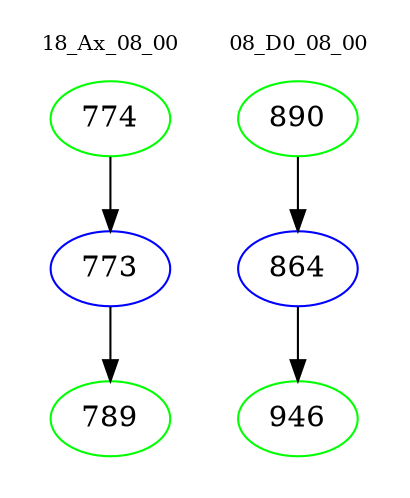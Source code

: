 digraph{
subgraph cluster_0 {
color = white
label = "18_Ax_08_00";
fontsize=10;
T0_774 [label="774", color="green"]
T0_774 -> T0_773 [color="black"]
T0_773 [label="773", color="blue"]
T0_773 -> T0_789 [color="black"]
T0_789 [label="789", color="green"]
}
subgraph cluster_1 {
color = white
label = "08_D0_08_00";
fontsize=10;
T1_890 [label="890", color="green"]
T1_890 -> T1_864 [color="black"]
T1_864 [label="864", color="blue"]
T1_864 -> T1_946 [color="black"]
T1_946 [label="946", color="green"]
}
}

